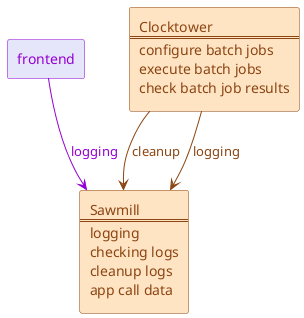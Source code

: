 @startuml
' ********************************************* STYLE **********************************************
<style>
agent {
  BackgroundColor lavender
  LineColor darkviolet
  FontColor darkviolet
}
rectangle {
  BackgroundColor bisque
  LineColor saddlebrown
  FontColor saddlebrown
}
</style>

' ******************************************** OBJECTS *********************************************
agent frontend
rectangle clocktower [
  Clocktower
  ====
  configure batch jobs
  execute batch jobs
  check batch job results
]
rectangle sawmill [
  Sawmill
  ====
  logging
  checking logs
  cleanup logs
  app call data
]

' ******************************************* RELATIONS ********************************************
frontend --> sawmill    #darkviolet;text:darkviolet : logging

clocktower --> sawmill #saddlebrown;text:saddlebrown : cleanup

clocktower --> sawmill #saddlebrown;text:saddlebrown : logging

@enduml